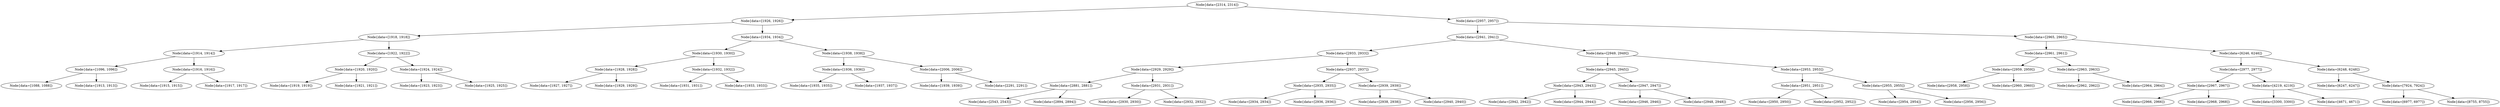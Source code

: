 digraph G{
683448137 [label="Node{data=[2314, 2314]}"]
683448137 -> 1420118383
1420118383 [label="Node{data=[1926, 1926]}"]
1420118383 -> 974220454
974220454 [label="Node{data=[1918, 1918]}"]
974220454 -> 314374086
314374086 [label="Node{data=[1914, 1914]}"]
314374086 -> 1584806919
1584806919 [label="Node{data=[1096, 1096]}"]
1584806919 -> 543615127
543615127 [label="Node{data=[1088, 1088]}"]
1584806919 -> 287560801
287560801 [label="Node{data=[1913, 1913]}"]
314374086 -> 1683227460
1683227460 [label="Node{data=[1916, 1916]}"]
1683227460 -> 187534797
187534797 [label="Node{data=[1915, 1915]}"]
1683227460 -> 479788655
479788655 [label="Node{data=[1917, 1917]}"]
974220454 -> 328708417
328708417 [label="Node{data=[1922, 1922]}"]
328708417 -> 1469963860
1469963860 [label="Node{data=[1920, 1920]}"]
1469963860 -> 817459855
817459855 [label="Node{data=[1919, 1919]}"]
1469963860 -> 1804179825
1804179825 [label="Node{data=[1921, 1921]}"]
328708417 -> 1161441528
1161441528 [label="Node{data=[1924, 1924]}"]
1161441528 -> 2095855989
2095855989 [label="Node{data=[1923, 1923]}"]
1161441528 -> 121246061
121246061 [label="Node{data=[1925, 1925]}"]
1420118383 -> 543118058
543118058 [label="Node{data=[1934, 1934]}"]
543118058 -> 888540137
888540137 [label="Node{data=[1930, 1930]}"]
888540137 -> 701279123
701279123 [label="Node{data=[1928, 1928]}"]
701279123 -> 2116712126
2116712126 [label="Node{data=[1927, 1927]}"]
701279123 -> 616080275
616080275 [label="Node{data=[1929, 1929]}"]
888540137 -> 538271150
538271150 [label="Node{data=[1932, 1932]}"]
538271150 -> 1816783372
1816783372 [label="Node{data=[1931, 1931]}"]
538271150 -> 1098645181
1098645181 [label="Node{data=[1933, 1933]}"]
543118058 -> 549353786
549353786 [label="Node{data=[1938, 1938]}"]
549353786 -> 709671086
709671086 [label="Node{data=[1936, 1936]}"]
709671086 -> 158744161
158744161 [label="Node{data=[1935, 1935]}"]
709671086 -> 400996324
400996324 [label="Node{data=[1937, 1937]}"]
549353786 -> 1153596299
1153596299 [label="Node{data=[2006, 2006]}"]
1153596299 -> 193208949
193208949 [label="Node{data=[1939, 1939]}"]
1153596299 -> 859410514
859410514 [label="Node{data=[2291, 2291]}"]
683448137 -> 297949254
297949254 [label="Node{data=[2957, 2957]}"]
297949254 -> 1175156694
1175156694 [label="Node{data=[2941, 2941]}"]
1175156694 -> 1823892200
1823892200 [label="Node{data=[2933, 2933]}"]
1823892200 -> 334681132
334681132 [label="Node{data=[2929, 2929]}"]
334681132 -> 275885692
275885692 [label="Node{data=[2881, 2881]}"]
275885692 -> 232382051
232382051 [label="Node{data=[2543, 2543]}"]
275885692 -> 1386699794
1386699794 [label="Node{data=[2894, 2894]}"]
334681132 -> 1475453406
1475453406 [label="Node{data=[2931, 2931]}"]
1475453406 -> 1248786194
1248786194 [label="Node{data=[2930, 2930]}"]
1475453406 -> 159847162
159847162 [label="Node{data=[2932, 2932]}"]
1823892200 -> 1630046228
1630046228 [label="Node{data=[2937, 2937]}"]
1630046228 -> 999107262
999107262 [label="Node{data=[2935, 2935]}"]
999107262 -> 107388090
107388090 [label="Node{data=[2934, 2934]}"]
999107262 -> 935808590
935808590 [label="Node{data=[2936, 2936]}"]
1630046228 -> 311040138
311040138 [label="Node{data=[2939, 2939]}"]
311040138 -> 1073744063
1073744063 [label="Node{data=[2938, 2938]}"]
311040138 -> 1924259657
1924259657 [label="Node{data=[2940, 2940]}"]
1175156694 -> 2139703919
2139703919 [label="Node{data=[2949, 2949]}"]
2139703919 -> 1023755100
1023755100 [label="Node{data=[2945, 2945]}"]
1023755100 -> 2105598387
2105598387 [label="Node{data=[2943, 2943]}"]
2105598387 -> 28783325
28783325 [label="Node{data=[2942, 2942]}"]
2105598387 -> 878238390
878238390 [label="Node{data=[2944, 2944]}"]
1023755100 -> 600858818
600858818 [label="Node{data=[2947, 2947]}"]
600858818 -> 1495761010
1495761010 [label="Node{data=[2946, 2946]}"]
600858818 -> 1639866449
1639866449 [label="Node{data=[2948, 2948]}"]
2139703919 -> 331451322
331451322 [label="Node{data=[2953, 2953]}"]
331451322 -> 859258736
859258736 [label="Node{data=[2951, 2951]}"]
859258736 -> 1458969972
1458969972 [label="Node{data=[2950, 2950]}"]
859258736 -> 1155023635
1155023635 [label="Node{data=[2952, 2952]}"]
331451322 -> 1541119081
1541119081 [label="Node{data=[2955, 2955]}"]
1541119081 -> 1360913629
1360913629 [label="Node{data=[2954, 2954]}"]
1541119081 -> 937840183
937840183 [label="Node{data=[2956, 2956]}"]
297949254 -> 824197891
824197891 [label="Node{data=[2965, 2965]}"]
824197891 -> 916437402
916437402 [label="Node{data=[2961, 2961]}"]
916437402 -> 135956632
135956632 [label="Node{data=[2959, 2959]}"]
135956632 -> 218691674
218691674 [label="Node{data=[2958, 2958]}"]
135956632 -> 1048812195
1048812195 [label="Node{data=[2960, 2960]}"]
916437402 -> 1964750720
1964750720 [label="Node{data=[2963, 2963]}"]
1964750720 -> 689549299
689549299 [label="Node{data=[2962, 2962]}"]
1964750720 -> 1670989986
1670989986 [label="Node{data=[2964, 2964]}"]
824197891 -> 1097699568
1097699568 [label="Node{data=[6246, 6246]}"]
1097699568 -> 1768069354
1768069354 [label="Node{data=[2977, 2977]}"]
1768069354 -> 232834050
232834050 [label="Node{data=[2967, 2967]}"]
232834050 -> 613765444
613765444 [label="Node{data=[2966, 2966]}"]
232834050 -> 164802358
164802358 [label="Node{data=[2968, 2968]}"]
1768069354 -> 1946866478
1946866478 [label="Node{data=[4219, 4219]}"]
1946866478 -> 2135021945
2135021945 [label="Node{data=[3300, 3300]}"]
1946866478 -> 1909504164
1909504164 [label="Node{data=[4671, 4671]}"]
1097699568 -> 1835471543
1835471543 [label="Node{data=[6248, 6248]}"]
1835471543 -> 1331052438
1331052438 [label="Node{data=[6247, 6247]}"]
1835471543 -> 1051569428
1051569428 [label="Node{data=[7924, 7924]}"]
1051569428 -> 1254893565
1254893565 [label="Node{data=[6977, 6977]}"]
1051569428 -> 535525049
535525049 [label="Node{data=[8755, 8755]}"]
}